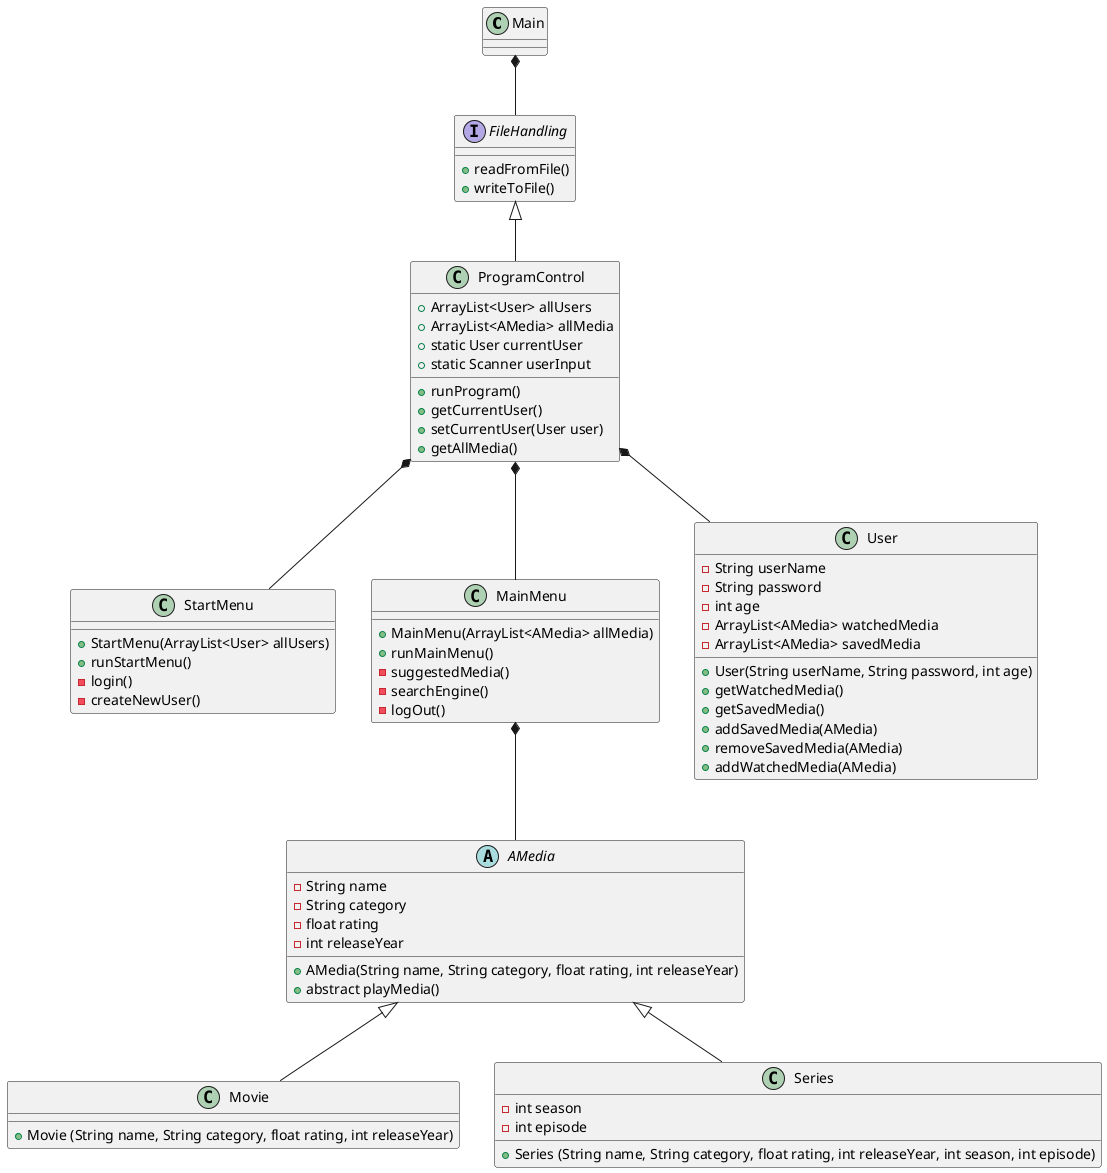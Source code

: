 @startuml
class Main
Main *-- FileHandling
FileHandling <|-- ProgramControl
ProgramControl *-- StartMenu
ProgramControl *-- MainMenu
ProgramControl *-- User

MainMenu *-- AMedia
AMedia <|-- Movie
AMedia <|-- Series

class ProgramControl{
+ ArrayList<User> allUsers
+ ArrayList<AMedia> allMedia
+ static User currentUser
+ static Scanner userInput
+ runProgram()
+ getCurrentUser()
+ setCurrentUser(User user)
+ getAllMedia()
}

class StartMenu{
+ StartMenu(ArrayList<User> allUsers)
+ runStartMenu()
- login()
- createNewUser()
}

class MainMenu{
+ MainMenu(ArrayList<AMedia> allMedia)
+ runMainMenu()
- suggestedMedia()
- searchEngine()
- logOut()
}

abstract class AMedia{
- String name
- String category
- float rating
- int releaseYear
+ AMedia(String name, String category, float rating, int releaseYear)
+ abstract playMedia()
}

class Movie{
+ Movie (String name, String category, float rating, int releaseYear)
}

class Series{
- int season
- int episode
+ Series (String name, String category, float rating, int releaseYear, int season, int episode)
}

class User{
- String userName
- String password
- int age
- ArrayList<AMedia> watchedMedia
- ArrayList<AMedia> savedMedia
+ User(String userName, String password, int age)
+ getWatchedMedia()
+ getSavedMedia()
+ addSavedMedia(AMedia)
+ removeSavedMedia(AMedia)
+ addWatchedMedia(AMedia)
}

interface FileHandling{
+ readFromFile()
+ writeToFile()
}

@enduml
